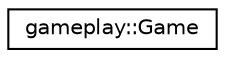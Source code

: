 digraph G
{
  edge [fontname="Helvetica",fontsize="10",labelfontname="Helvetica",labelfontsize="10"];
  node [fontname="Helvetica",fontsize="10",shape=record];
  rankdir="LR";
  Node1 [label="gameplay::Game",height=0.2,width=0.4,color="black", fillcolor="white", style="filled",URL="$classgameplay_1_1_game.html"];
}
